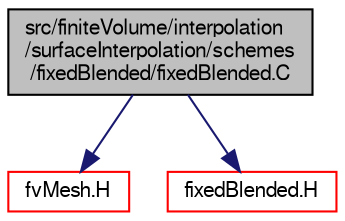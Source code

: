 digraph "src/finiteVolume/interpolation/surfaceInterpolation/schemes/fixedBlended/fixedBlended.C"
{
  bgcolor="transparent";
  edge [fontname="FreeSans",fontsize="10",labelfontname="FreeSans",labelfontsize="10"];
  node [fontname="FreeSans",fontsize="10",shape=record];
  Node0 [label="src/finiteVolume/interpolation\l/surfaceInterpolation/schemes\l/fixedBlended/fixedBlended.C",height=0.2,width=0.4,color="black", fillcolor="grey75", style="filled", fontcolor="black"];
  Node0 -> Node1 [color="midnightblue",fontsize="10",style="solid",fontname="FreeSans"];
  Node1 [label="fvMesh.H",height=0.2,width=0.4,color="red",URL="$a03533.html"];
  Node0 -> Node268 [color="midnightblue",fontsize="10",style="solid",fontname="FreeSans"];
  Node268 [label="fixedBlended.H",height=0.2,width=0.4,color="red",URL="$a04157.html"];
}
